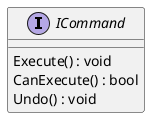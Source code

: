 @startuml
interface ICommand {
    Execute() : void
    CanExecute() : bool
    Undo() : void
}
@enduml
